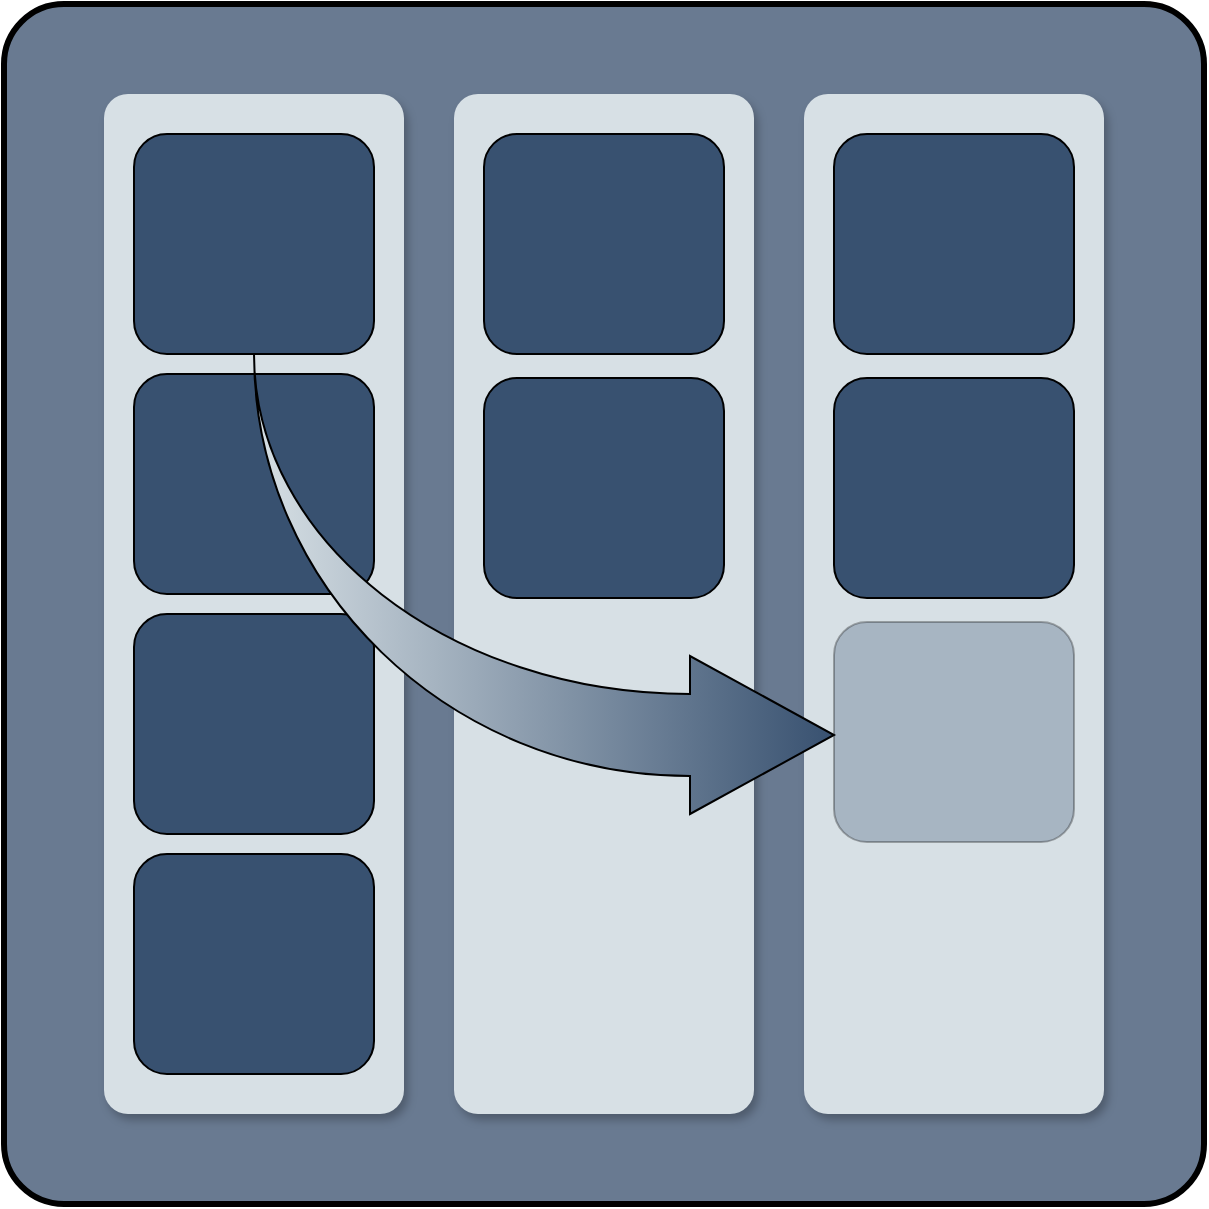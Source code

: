 <mxfile version="24.4.0" type="device">
  <diagram name="Page-1" id="j3bJ796ipqwLlpyQ7kwF">
    <mxGraphModel dx="1404" dy="806" grid="1" gridSize="10" guides="1" tooltips="1" connect="1" arrows="1" fold="1" page="1" pageScale="1" pageWidth="827" pageHeight="1169" math="0" shadow="0">
      <root>
        <mxCell id="0" />
        <mxCell id="1" parent="0" />
        <mxCell id="htj9lrFPSWlIHF2Fdgeb-1" value="" style="rounded=1;whiteSpace=wrap;html=1;perimeterSpacing=0;arcSize=5;fillColor=#697a91;strokeColor=default;strokeWidth=3;" parent="1" vertex="1">
          <mxGeometry x="120" y="80" width="600" height="600" as="geometry" />
        </mxCell>
        <mxCell id="htj9lrFPSWlIHF2Fdgeb-2" value="" style="rounded=1;whiteSpace=wrap;html=1;fillColor=#d7e0e5;strokeColor=none;arcSize=8;strokeWidth=2;fillStyle=solid;gradientColor=none;shadow=1;" parent="1" vertex="1">
          <mxGeometry x="170" y="125" width="150" height="510" as="geometry" />
        </mxCell>
        <mxCell id="htj9lrFPSWlIHF2Fdgeb-3" value="" style="rounded=1;whiteSpace=wrap;html=1;fillColor=#D7E0E5;strokeColor=none;arcSize=8;strokeWidth=2;shadow=1;fillStyle=solid;" parent="1" vertex="1">
          <mxGeometry x="345" y="125" width="150" height="510" as="geometry" />
        </mxCell>
        <mxCell id="htj9lrFPSWlIHF2Fdgeb-4" value="" style="rounded=1;whiteSpace=wrap;html=1;fillColor=#D7E0E5;strokeColor=none;arcSize=8;strokeWidth=2;shadow=1;shadowBlur=2;" parent="1" vertex="1">
          <mxGeometry x="520" y="125" width="150" height="510" as="geometry" />
        </mxCell>
        <mxCell id="htj9lrFPSWlIHF2Fdgeb-5" value="" style="rounded=1;whiteSpace=wrap;html=1;fillStyle=solid;fillColor=#385170;strokeColor=default;fontColor=#000000;" parent="1" vertex="1">
          <mxGeometry x="185" y="145" width="120" height="110" as="geometry" />
        </mxCell>
        <mxCell id="htj9lrFPSWlIHF2Fdgeb-27" value="" style="rounded=1;whiteSpace=wrap;html=1;fillColor=#385170;strokeColor=default;fontColor=#000000;gradientColor=none;opacity=30;" parent="1" vertex="1">
          <mxGeometry x="535" y="389" width="120" height="110" as="geometry" />
        </mxCell>
        <mxCell id="htj9lrFPSWlIHF2Fdgeb-57" value="" style="rounded=1;whiteSpace=wrap;html=1;fillStyle=solid;fillColor=#385170;strokeColor=default;fontColor=#000000;" parent="1" vertex="1">
          <mxGeometry x="185" y="265" width="120" height="110" as="geometry" />
        </mxCell>
        <mxCell id="htj9lrFPSWlIHF2Fdgeb-58" value="" style="rounded=1;whiteSpace=wrap;html=1;fillStyle=solid;fillColor=#385170;strokeColor=default;fontColor=#000000;" parent="1" vertex="1">
          <mxGeometry x="185" y="385" width="120" height="110" as="geometry" />
        </mxCell>
        <mxCell id="htj9lrFPSWlIHF2Fdgeb-20" value="" style="html=1;shadow=0;dashed=0;align=center;verticalAlign=middle;shape=mxgraph.arrows2.jumpInArrow;dy=20.5;dx=72;arrowHead=79;flipV=1;flipH=0;fillColor=#D7E0E5;strokeColor=#000000;gradientColor=#385170;gradientDirection=east;" parent="1" vertex="1">
          <mxGeometry x="245" y="255" width="290" height="230" as="geometry" />
        </mxCell>
        <mxCell id="3wRXX5DGnffCEUnww5yt-2" value="" style="rounded=1;whiteSpace=wrap;html=1;fillStyle=solid;fillColor=#385170;strokeColor=default;fontColor=#000000;" parent="1" vertex="1">
          <mxGeometry x="185" y="505" width="120" height="110" as="geometry" />
        </mxCell>
        <mxCell id="3wRXX5DGnffCEUnww5yt-3" value="" style="rounded=1;whiteSpace=wrap;html=1;fillStyle=solid;fillColor=#385170;strokeColor=default;fontColor=#000000;" parent="1" vertex="1">
          <mxGeometry x="360" y="145" width="120" height="110" as="geometry" />
        </mxCell>
        <mxCell id="3wRXX5DGnffCEUnww5yt-4" value="" style="rounded=1;whiteSpace=wrap;html=1;fillStyle=solid;fillColor=#385170;strokeColor=default;fontColor=#000000;" parent="1" vertex="1">
          <mxGeometry x="360" y="267" width="120" height="110" as="geometry" />
        </mxCell>
        <mxCell id="3wRXX5DGnffCEUnww5yt-5" value="" style="rounded=1;whiteSpace=wrap;html=1;fillStyle=solid;fillColor=#385170;strokeColor=default;fontColor=#000000;" parent="1" vertex="1">
          <mxGeometry x="535" y="145" width="120" height="110" as="geometry" />
        </mxCell>
        <mxCell id="3wRXX5DGnffCEUnww5yt-6" value="" style="rounded=1;whiteSpace=wrap;html=1;fillStyle=solid;fillColor=#385170;strokeColor=default;fontColor=#000000;" parent="1" vertex="1">
          <mxGeometry x="535" y="267" width="120" height="110" as="geometry" />
        </mxCell>
      </root>
    </mxGraphModel>
  </diagram>
</mxfile>
